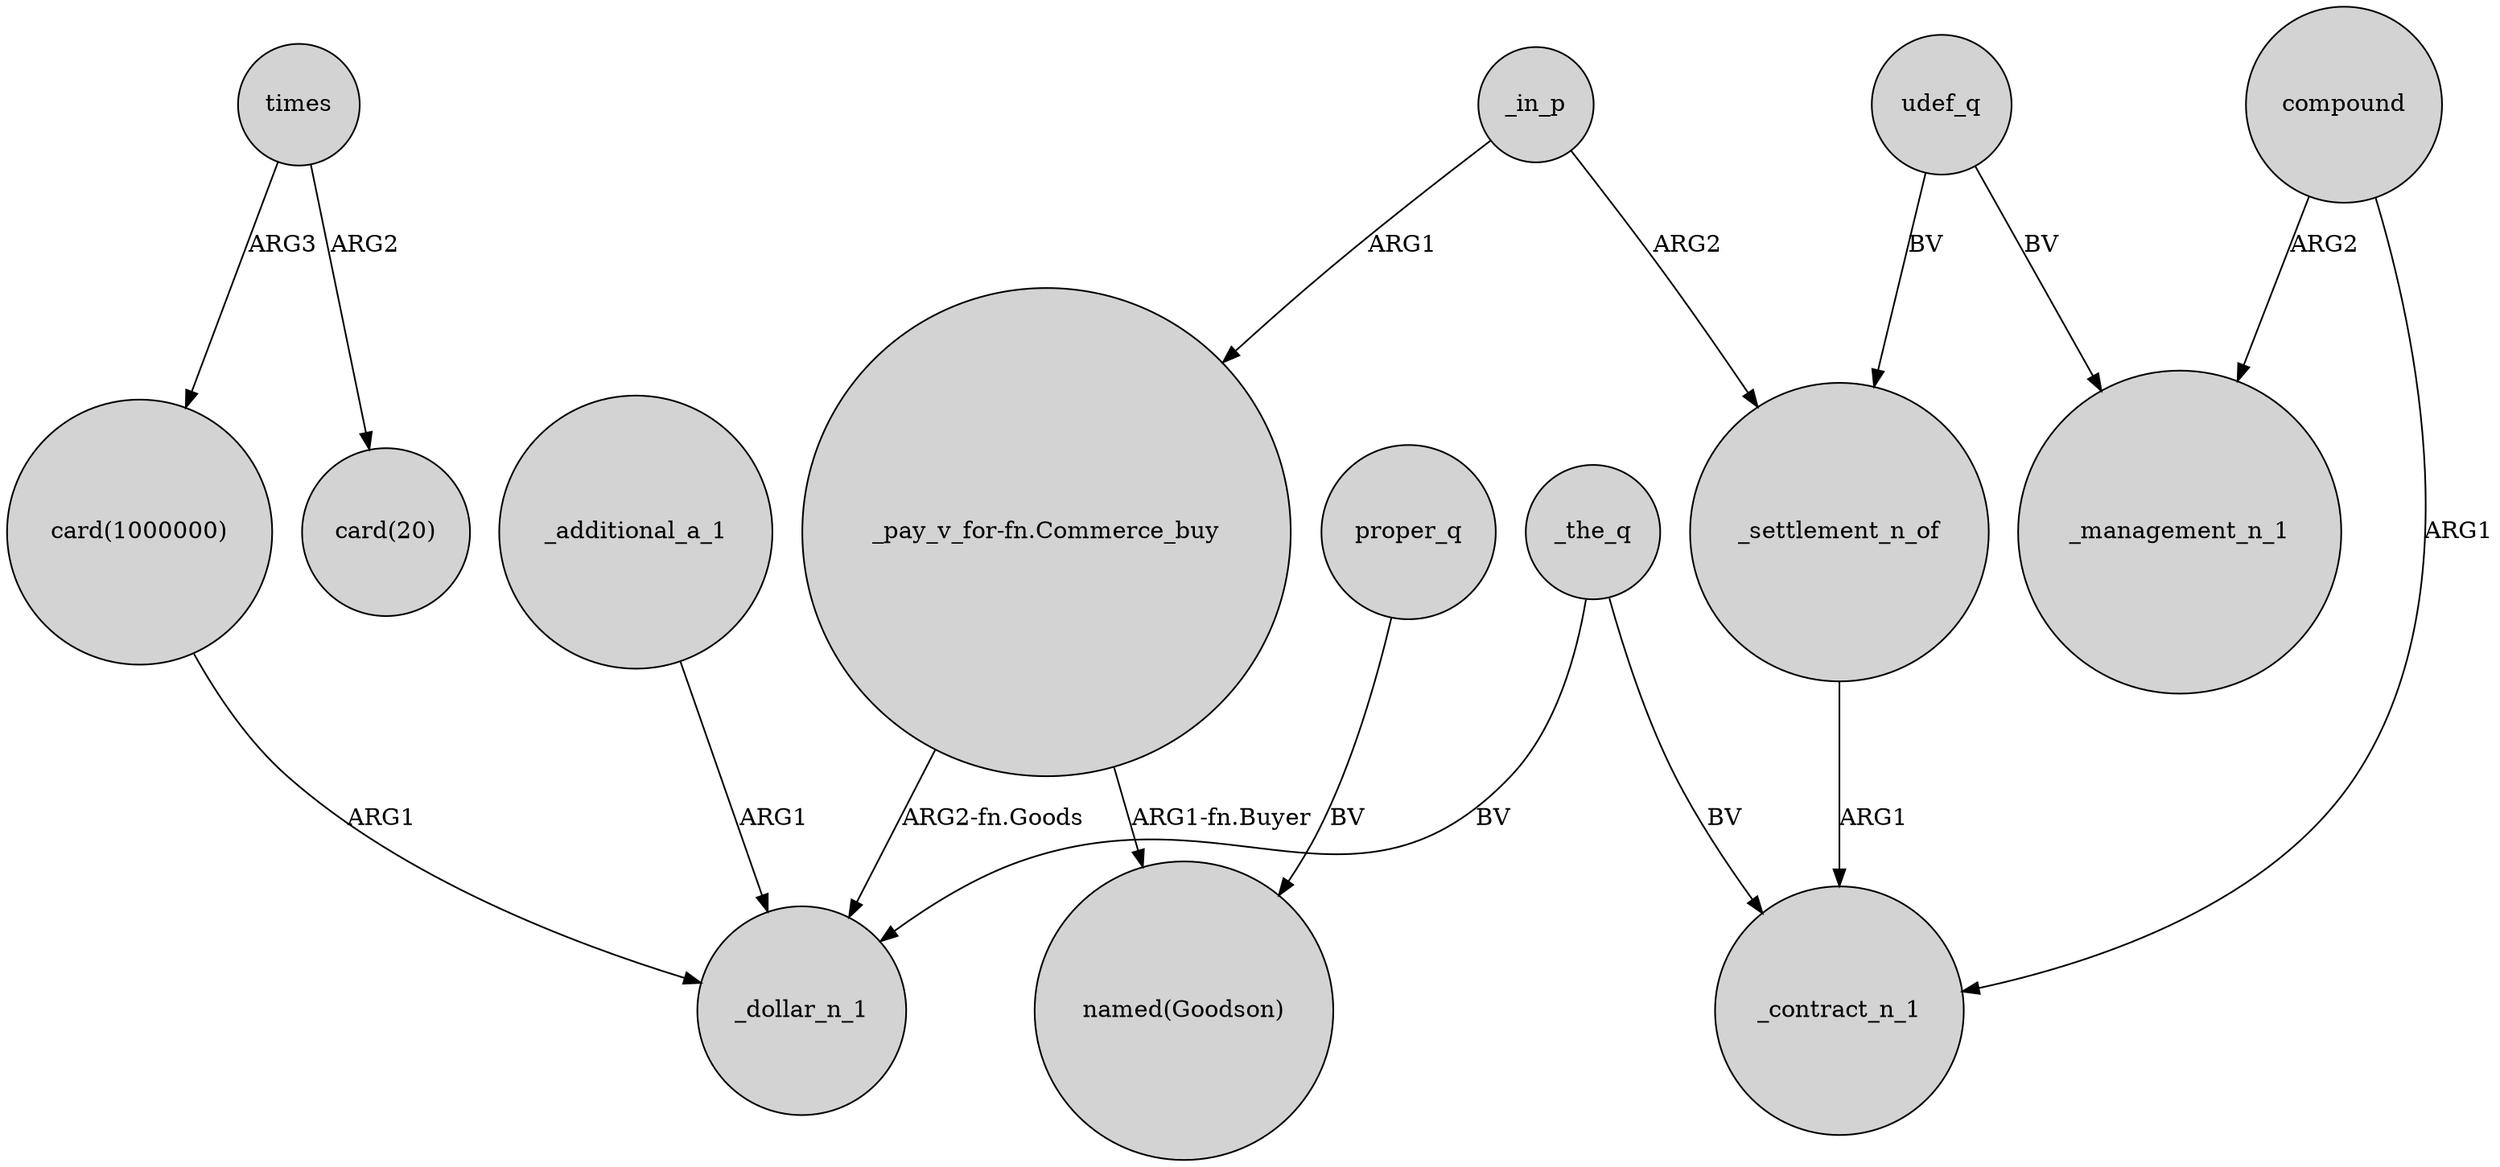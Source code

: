 digraph {
	node [shape=circle style=filled]
	_additional_a_1 -> _dollar_n_1 [label=ARG1]
	times -> "card(1000000)" [label=ARG3]
	"_pay_v_for-fn.Commerce_buy" -> _dollar_n_1 [label="ARG2-fn.Goods"]
	udef_q -> _settlement_n_of [label=BV]
	_the_q -> _dollar_n_1 [label=BV]
	proper_q -> "named(Goodson)" [label=BV]
	compound -> _contract_n_1 [label=ARG1]
	compound -> _management_n_1 [label=ARG2]
	_settlement_n_of -> _contract_n_1 [label=ARG1]
	"card(1000000)" -> _dollar_n_1 [label=ARG1]
	_the_q -> _contract_n_1 [label=BV]
	"_pay_v_for-fn.Commerce_buy" -> "named(Goodson)" [label="ARG1-fn.Buyer"]
	udef_q -> _management_n_1 [label=BV]
	times -> "card(20)" [label=ARG2]
	_in_p -> _settlement_n_of [label=ARG2]
	_in_p -> "_pay_v_for-fn.Commerce_buy" [label=ARG1]
}

